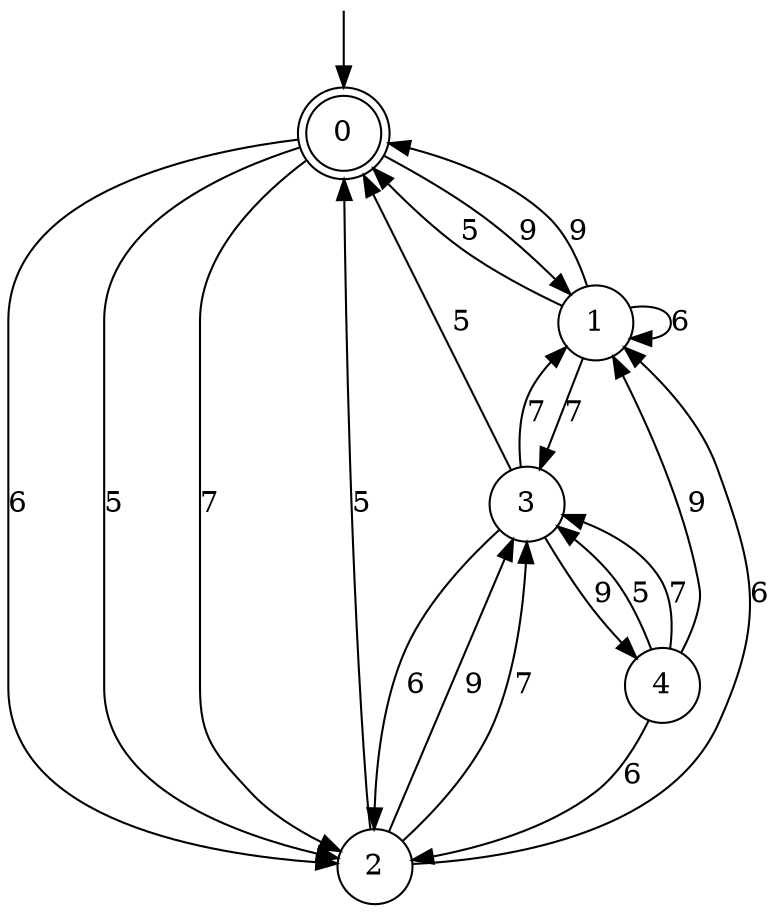 digraph g {

	s0 [shape="doublecircle" label="0"];
	s1 [shape="circle" label="1"];
	s2 [shape="circle" label="2"];
	s3 [shape="circle" label="3"];
	s4 [shape="circle" label="4"];
	s0 -> s1 [label="9"];
	s0 -> s2 [label="6"];
	s0 -> s2 [label="5"];
	s0 -> s2 [label="7"];
	s1 -> s0 [label="9"];
	s1 -> s1 [label="6"];
	s1 -> s0 [label="5"];
	s1 -> s3 [label="7"];
	s2 -> s3 [label="9"];
	s2 -> s1 [label="6"];
	s2 -> s0 [label="5"];
	s2 -> s3 [label="7"];
	s3 -> s4 [label="9"];
	s3 -> s2 [label="6"];
	s3 -> s0 [label="5"];
	s3 -> s1 [label="7"];
	s4 -> s1 [label="9"];
	s4 -> s2 [label="6"];
	s4 -> s3 [label="5"];
	s4 -> s3 [label="7"];

__start0 [label="" shape="none" width="0" height="0"];
__start0 -> s0;

}
